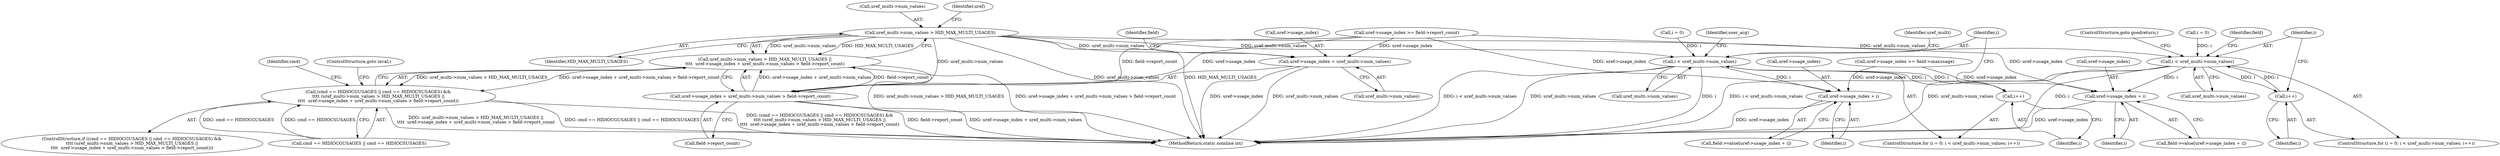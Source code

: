 digraph "1_linux_93a2001bdfd5376c3dc2158653034c20392d15c5@del" {
"1000354" [label="(Call,uref_multi->num_values > HID_MAX_MULTI_USAGES)"];
"1000353" [label="(Call,uref_multi->num_values > HID_MAX_MULTI_USAGES ||\n\t\t\t\t  uref->usage_index + uref_multi->num_values > field->report_count)"];
"1000345" [label="(Call,(cmd == HIDIOCGUSAGES || cmd == HIDIOCSUSAGES) &&\n\t\t\t\t (uref_multi->num_values > HID_MAX_MULTI_USAGES ||\n\t\t\t\t  uref->usage_index + uref_multi->num_values > field->report_count))"];
"1000359" [label="(Call,uref->usage_index + uref_multi->num_values > field->report_count)"];
"1000360" [label="(Call,uref->usage_index + uref_multi->num_values)"];
"1000429" [label="(Call,i < uref_multi->num_values)"];
"1000434" [label="(Call,i++)"];
"1000446" [label="(Call,uref->usage_index + i)"];
"1000465" [label="(Call,i < uref_multi->num_values)"];
"1000470" [label="(Call,i++)"];
"1000477" [label="(Call,uref->usage_index + i)"];
"1000478" [label="(Call,uref->usage_index)"];
"1000355" [label="(Call,uref_multi->num_values)"];
"1000450" [label="(Identifier,i)"];
"1000425" [label="(ControlStructure,for (i = 0; i < uref_multi->num_values; i++))"];
"1000362" [label="(Identifier,uref)"];
"1000475" [label="(Identifier,field)"];
"1000361" [label="(Call,uref->usage_index)"];
"1000344" [label="(ControlStructure,if ((cmd == HIDIOCGUSAGES || cmd == HIDIOCSUSAGES) &&\n\t\t\t\t (uref_multi->num_values > HID_MAX_MULTI_USAGES ||\n\t\t\t\t  uref->usage_index + uref_multi->num_values > field->report_count)))"];
"1000426" [label="(Call,i = 0)"];
"1000470" [label="(Call,i++)"];
"1000435" [label="(Identifier,i)"];
"1000477" [label="(Call,uref->usage_index + i)"];
"1000325" [label="(Call,uref->usage_index >= field->maxusage)"];
"1000467" [label="(Call,uref_multi->num_values)"];
"1000447" [label="(Call,uref->usage_index)"];
"1000359" [label="(Call,uref->usage_index + uref_multi->num_values > field->report_count)"];
"1000345" [label="(Call,(cmd == HIDIOCGUSAGES || cmd == HIDIOCSUSAGES) &&\n\t\t\t\t (uref_multi->num_values > HID_MAX_MULTI_USAGES ||\n\t\t\t\t  uref->usage_index + uref_multi->num_values > field->report_count))"];
"1000335" [label="(Call,uref->usage_index >= field->report_count)"];
"1000487" [label="(ControlStructure,goto goodreturn;)"];
"1000370" [label="(ControlStructure,goto inval;)"];
"1000434" [label="(Call,i++)"];
"1000465" [label="(Call,i < uref_multi->num_values)"];
"1000446" [label="(Call,uref->usage_index + i)"];
"1000354" [label="(Call,uref_multi->num_values > HID_MAX_MULTI_USAGES)"];
"1000372" [label="(Identifier,cmd)"];
"1000368" [label="(Identifier,field)"];
"1000367" [label="(Call,field->report_count)"];
"1000462" [label="(Call,i = 0)"];
"1000453" [label="(Identifier,user_arg)"];
"1000481" [label="(Identifier,i)"];
"1000471" [label="(Identifier,i)"];
"1000430" [label="(Identifier,i)"];
"1000466" [label="(Identifier,i)"];
"1000473" [label="(Call,field->value[uref->usage_index + i])"];
"1000431" [label="(Call,uref_multi->num_values)"];
"1000358" [label="(Identifier,HID_MAX_MULTI_USAGES)"];
"1000346" [label="(Call,cmd == HIDIOCGUSAGES || cmd == HIDIOCSUSAGES)"];
"1000505" [label="(MethodReturn,static noinline int)"];
"1000353" [label="(Call,uref_multi->num_values > HID_MAX_MULTI_USAGES ||\n\t\t\t\t  uref->usage_index + uref_multi->num_values > field->report_count)"];
"1000364" [label="(Call,uref_multi->num_values)"];
"1000439" [label="(Identifier,uref_multi)"];
"1000429" [label="(Call,i < uref_multi->num_values)"];
"1000461" [label="(ControlStructure,for (i = 0; i < uref_multi->num_values; i++))"];
"1000360" [label="(Call,uref->usage_index + uref_multi->num_values)"];
"1000442" [label="(Call,field->value[uref->usage_index + i])"];
"1000354" -> "1000353"  [label="AST: "];
"1000354" -> "1000358"  [label="CFG: "];
"1000355" -> "1000354"  [label="AST: "];
"1000358" -> "1000354"  [label="AST: "];
"1000362" -> "1000354"  [label="CFG: "];
"1000353" -> "1000354"  [label="CFG: "];
"1000354" -> "1000505"  [label="DDG: HID_MAX_MULTI_USAGES"];
"1000354" -> "1000505"  [label="DDG: uref_multi->num_values"];
"1000354" -> "1000353"  [label="DDG: uref_multi->num_values"];
"1000354" -> "1000353"  [label="DDG: HID_MAX_MULTI_USAGES"];
"1000354" -> "1000359"  [label="DDG: uref_multi->num_values"];
"1000354" -> "1000360"  [label="DDG: uref_multi->num_values"];
"1000354" -> "1000429"  [label="DDG: uref_multi->num_values"];
"1000354" -> "1000465"  [label="DDG: uref_multi->num_values"];
"1000353" -> "1000345"  [label="AST: "];
"1000353" -> "1000359"  [label="CFG: "];
"1000359" -> "1000353"  [label="AST: "];
"1000345" -> "1000353"  [label="CFG: "];
"1000353" -> "1000505"  [label="DDG: uref_multi->num_values > HID_MAX_MULTI_USAGES"];
"1000353" -> "1000505"  [label="DDG: uref->usage_index + uref_multi->num_values > field->report_count"];
"1000353" -> "1000345"  [label="DDG: uref_multi->num_values > HID_MAX_MULTI_USAGES"];
"1000353" -> "1000345"  [label="DDG: uref->usage_index + uref_multi->num_values > field->report_count"];
"1000359" -> "1000353"  [label="DDG: uref->usage_index + uref_multi->num_values"];
"1000359" -> "1000353"  [label="DDG: field->report_count"];
"1000345" -> "1000344"  [label="AST: "];
"1000345" -> "1000346"  [label="CFG: "];
"1000346" -> "1000345"  [label="AST: "];
"1000370" -> "1000345"  [label="CFG: "];
"1000372" -> "1000345"  [label="CFG: "];
"1000345" -> "1000505"  [label="DDG: uref_multi->num_values > HID_MAX_MULTI_USAGES ||\n\t\t\t\t  uref->usage_index + uref_multi->num_values > field->report_count"];
"1000345" -> "1000505"  [label="DDG: cmd == HIDIOCGUSAGES || cmd == HIDIOCSUSAGES"];
"1000345" -> "1000505"  [label="DDG: (cmd == HIDIOCGUSAGES || cmd == HIDIOCSUSAGES) &&\n\t\t\t\t (uref_multi->num_values > HID_MAX_MULTI_USAGES ||\n\t\t\t\t  uref->usage_index + uref_multi->num_values > field->report_count)"];
"1000346" -> "1000345"  [label="DDG: cmd == HIDIOCGUSAGES"];
"1000346" -> "1000345"  [label="DDG: cmd == HIDIOCSUSAGES"];
"1000359" -> "1000367"  [label="CFG: "];
"1000360" -> "1000359"  [label="AST: "];
"1000367" -> "1000359"  [label="AST: "];
"1000359" -> "1000505"  [label="DDG: field->report_count"];
"1000359" -> "1000505"  [label="DDG: uref->usage_index + uref_multi->num_values"];
"1000335" -> "1000359"  [label="DDG: uref->usage_index"];
"1000335" -> "1000359"  [label="DDG: field->report_count"];
"1000360" -> "1000364"  [label="CFG: "];
"1000361" -> "1000360"  [label="AST: "];
"1000364" -> "1000360"  [label="AST: "];
"1000368" -> "1000360"  [label="CFG: "];
"1000360" -> "1000505"  [label="DDG: uref->usage_index"];
"1000360" -> "1000505"  [label="DDG: uref_multi->num_values"];
"1000335" -> "1000360"  [label="DDG: uref->usage_index"];
"1000429" -> "1000425"  [label="AST: "];
"1000429" -> "1000431"  [label="CFG: "];
"1000430" -> "1000429"  [label="AST: "];
"1000431" -> "1000429"  [label="AST: "];
"1000439" -> "1000429"  [label="CFG: "];
"1000453" -> "1000429"  [label="CFG: "];
"1000429" -> "1000505"  [label="DDG: uref_multi->num_values"];
"1000429" -> "1000505"  [label="DDG: i"];
"1000429" -> "1000505"  [label="DDG: i < uref_multi->num_values"];
"1000426" -> "1000429"  [label="DDG: i"];
"1000434" -> "1000429"  [label="DDG: i"];
"1000429" -> "1000434"  [label="DDG: i"];
"1000429" -> "1000446"  [label="DDG: i"];
"1000434" -> "1000425"  [label="AST: "];
"1000434" -> "1000435"  [label="CFG: "];
"1000435" -> "1000434"  [label="AST: "];
"1000430" -> "1000434"  [label="CFG: "];
"1000446" -> "1000442"  [label="AST: "];
"1000446" -> "1000450"  [label="CFG: "];
"1000447" -> "1000446"  [label="AST: "];
"1000450" -> "1000446"  [label="AST: "];
"1000442" -> "1000446"  [label="CFG: "];
"1000446" -> "1000505"  [label="DDG: uref->usage_index"];
"1000325" -> "1000446"  [label="DDG: uref->usage_index"];
"1000335" -> "1000446"  [label="DDG: uref->usage_index"];
"1000465" -> "1000461"  [label="AST: "];
"1000465" -> "1000467"  [label="CFG: "];
"1000466" -> "1000465"  [label="AST: "];
"1000467" -> "1000465"  [label="AST: "];
"1000475" -> "1000465"  [label="CFG: "];
"1000487" -> "1000465"  [label="CFG: "];
"1000465" -> "1000505"  [label="DDG: i < uref_multi->num_values"];
"1000465" -> "1000505"  [label="DDG: uref_multi->num_values"];
"1000465" -> "1000505"  [label="DDG: i"];
"1000462" -> "1000465"  [label="DDG: i"];
"1000470" -> "1000465"  [label="DDG: i"];
"1000465" -> "1000470"  [label="DDG: i"];
"1000465" -> "1000477"  [label="DDG: i"];
"1000470" -> "1000461"  [label="AST: "];
"1000470" -> "1000471"  [label="CFG: "];
"1000471" -> "1000470"  [label="AST: "];
"1000466" -> "1000470"  [label="CFG: "];
"1000477" -> "1000473"  [label="AST: "];
"1000477" -> "1000481"  [label="CFG: "];
"1000478" -> "1000477"  [label="AST: "];
"1000481" -> "1000477"  [label="AST: "];
"1000473" -> "1000477"  [label="CFG: "];
"1000477" -> "1000505"  [label="DDG: uref->usage_index"];
"1000325" -> "1000477"  [label="DDG: uref->usage_index"];
"1000335" -> "1000477"  [label="DDG: uref->usage_index"];
}

